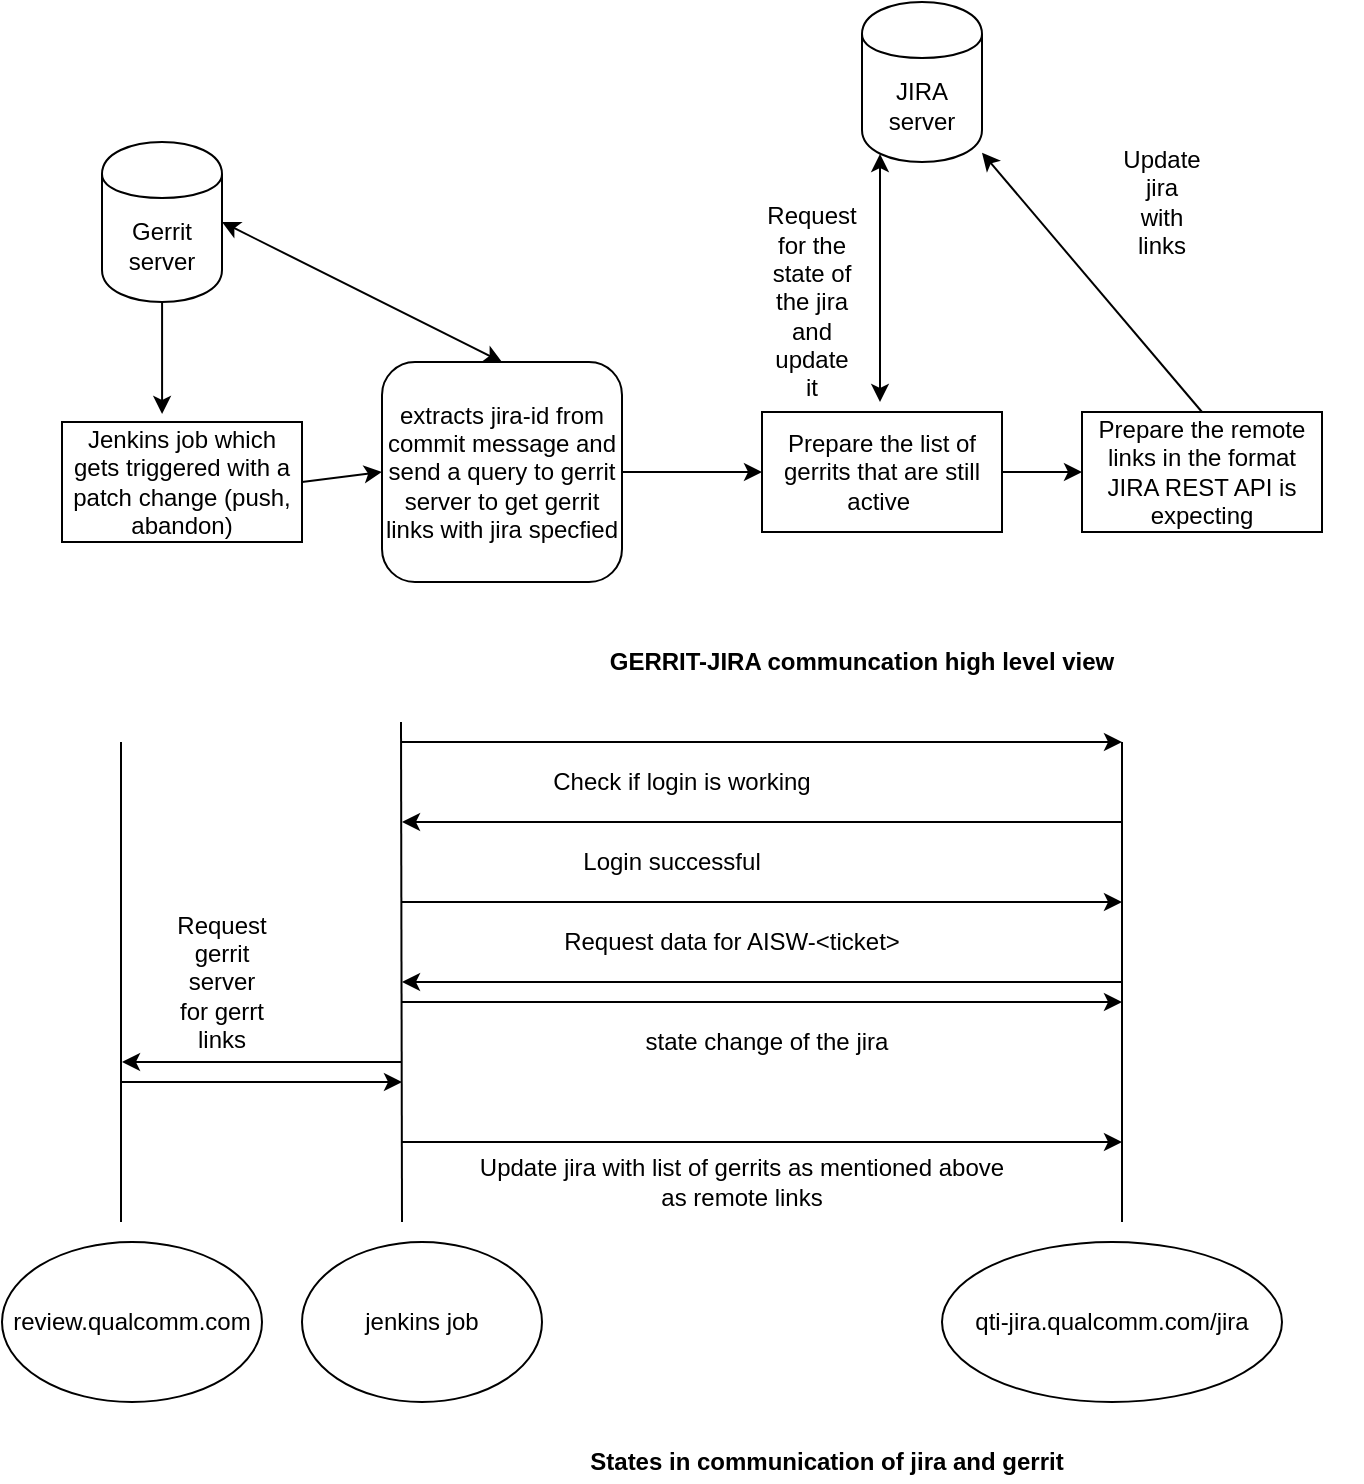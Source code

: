 <mxfile version="11.1.4" type="github"><diagram id="wy07QbC4X670sep4cySO" name="Page-1"><mxGraphModel dx="1182" dy="766" grid="1" gridSize="10" guides="1" tooltips="1" connect="1" arrows="1" fold="1" page="1" pageScale="1" pageWidth="850" pageHeight="1100" math="0" shadow="0"><root><mxCell id="0"/><mxCell id="1" parent="0"/><mxCell id="E2wToGp6SdlfprmFLnU0-4" style="edgeStyle=orthogonalEdgeStyle;rounded=0;orthogonalLoop=1;jettySize=auto;html=1;entryX=0.417;entryY=-0.067;entryDx=0;entryDy=0;entryPerimeter=0;" edge="1" parent="1" source="E2wToGp6SdlfprmFLnU0-1" target="E2wToGp6SdlfprmFLnU0-2"><mxGeometry relative="1" as="geometry"/></mxCell><mxCell id="E2wToGp6SdlfprmFLnU0-1" value="Gerrit server" style="shape=cylinder;whiteSpace=wrap;html=1;boundedLbl=1;backgroundOutline=1;" vertex="1" parent="1"><mxGeometry x="50" y="100" width="60" height="80" as="geometry"/></mxCell><mxCell id="E2wToGp6SdlfprmFLnU0-2" value="Jenkins job which gets triggered with a patch change (push, abandon)" style="rounded=0;whiteSpace=wrap;html=1;" vertex="1" parent="1"><mxGeometry x="30" y="240" width="120" height="60" as="geometry"/></mxCell><mxCell id="E2wToGp6SdlfprmFLnU0-9" style="edgeStyle=orthogonalEdgeStyle;rounded=0;orthogonalLoop=1;jettySize=auto;html=1;" edge="1" parent="1" source="E2wToGp6SdlfprmFLnU0-5" target="E2wToGp6SdlfprmFLnU0-8"><mxGeometry relative="1" as="geometry"/></mxCell><mxCell id="E2wToGp6SdlfprmFLnU0-5" value="extracts jira-id from commit message and send a query to gerrit server to get gerrit links with jira specfied" style="rounded=1;whiteSpace=wrap;html=1;" vertex="1" parent="1"><mxGeometry x="190" y="210" width="120" height="110" as="geometry"/></mxCell><mxCell id="E2wToGp6SdlfprmFLnU0-6" value="" style="endArrow=classic;startArrow=classic;html=1;exitX=1;exitY=0.5;exitDx=0;exitDy=0;entryX=0.5;entryY=0;entryDx=0;entryDy=0;" edge="1" parent="1" source="E2wToGp6SdlfprmFLnU0-1" target="E2wToGp6SdlfprmFLnU0-5"><mxGeometry width="50" height="50" relative="1" as="geometry"><mxPoint x="165" y="180" as="sourcePoint"/><mxPoint x="215" y="130" as="targetPoint"/></mxGeometry></mxCell><mxCell id="E2wToGp6SdlfprmFLnU0-7" value="" style="endArrow=classic;html=1;entryX=0;entryY=0.5;entryDx=0;entryDy=0;exitX=1;exitY=0.5;exitDx=0;exitDy=0;" edge="1" parent="1" source="E2wToGp6SdlfprmFLnU0-2" target="E2wToGp6SdlfprmFLnU0-5"><mxGeometry width="50" height="50" relative="1" as="geometry"><mxPoint x="30" y="370" as="sourcePoint"/><mxPoint x="80" y="320" as="targetPoint"/><Array as="points"/></mxGeometry></mxCell><mxCell id="E2wToGp6SdlfprmFLnU0-8" value="Prepare the list of gerrits that are still active&amp;nbsp;" style="rounded=0;whiteSpace=wrap;html=1;" vertex="1" parent="1"><mxGeometry x="380" y="235" width="120" height="60" as="geometry"/></mxCell><mxCell id="E2wToGp6SdlfprmFLnU0-10" value="JIRA server" style="shape=cylinder;whiteSpace=wrap;html=1;boundedLbl=1;backgroundOutline=1;" vertex="1" parent="1"><mxGeometry x="430" y="30" width="60" height="80" as="geometry"/></mxCell><mxCell id="E2wToGp6SdlfprmFLnU0-11" value="" style="endArrow=classic;startArrow=classic;html=1;entryX=0.15;entryY=0.95;entryDx=0;entryDy=0;entryPerimeter=0;" edge="1" parent="1" target="E2wToGp6SdlfprmFLnU0-10"><mxGeometry width="50" height="50" relative="1" as="geometry"><mxPoint x="439" y="230" as="sourcePoint"/><mxPoint x="80" y="340" as="targetPoint"/></mxGeometry></mxCell><mxCell id="E2wToGp6SdlfprmFLnU0-12" value="Request for the state of the jira and update it" style="text;html=1;strokeColor=none;fillColor=none;align=center;verticalAlign=middle;whiteSpace=wrap;rounded=0;" vertex="1" parent="1"><mxGeometry x="385" y="170" width="40" height="20" as="geometry"/></mxCell><mxCell id="E2wToGp6SdlfprmFLnU0-13" value="Prepare the remote links in the format JIRA REST API is expecting" style="rounded=0;whiteSpace=wrap;html=1;" vertex="1" parent="1"><mxGeometry x="540" y="235" width="120" height="60" as="geometry"/></mxCell><mxCell id="E2wToGp6SdlfprmFLnU0-14" value="" style="endArrow=classic;html=1;exitX=0.5;exitY=0;exitDx=0;exitDy=0;" edge="1" parent="1" source="E2wToGp6SdlfprmFLnU0-13" target="E2wToGp6SdlfprmFLnU0-10"><mxGeometry width="50" height="50" relative="1" as="geometry"><mxPoint x="30" y="390" as="sourcePoint"/><mxPoint x="80" y="340" as="targetPoint"/></mxGeometry></mxCell><mxCell id="E2wToGp6SdlfprmFLnU0-15" value="" style="endArrow=classic;html=1;entryX=0;entryY=0.5;entryDx=0;entryDy=0;exitX=1;exitY=0.5;exitDx=0;exitDy=0;" edge="1" parent="1" source="E2wToGp6SdlfprmFLnU0-8" target="E2wToGp6SdlfprmFLnU0-13"><mxGeometry width="50" height="50" relative="1" as="geometry"><mxPoint x="30" y="390" as="sourcePoint"/><mxPoint x="80" y="340" as="targetPoint"/></mxGeometry></mxCell><mxCell id="E2wToGp6SdlfprmFLnU0-16" value="Update jira with links" style="text;html=1;strokeColor=none;fillColor=none;align=center;verticalAlign=middle;whiteSpace=wrap;rounded=0;" vertex="1" parent="1"><mxGeometry x="560" y="120" width="40" height="20" as="geometry"/></mxCell><mxCell id="E2wToGp6SdlfprmFLnU0-17" value="&lt;b&gt;GERRIT-JIRA communcation high level view&lt;/b&gt;" style="text;html=1;strokeColor=none;fillColor=none;align=center;verticalAlign=middle;whiteSpace=wrap;rounded=0;" vertex="1" parent="1"><mxGeometry x="180" y="350" width="500" height="20" as="geometry"/></mxCell><mxCell id="E2wToGp6SdlfprmFLnU0-18" value="" style="endArrow=none;html=1;" edge="1" parent="1"><mxGeometry width="50" height="50" relative="1" as="geometry"><mxPoint x="200" y="640" as="sourcePoint"/><mxPoint x="199.5" y="390" as="targetPoint"/></mxGeometry></mxCell><mxCell id="E2wToGp6SdlfprmFLnU0-19" value="" style="endArrow=none;html=1;" edge="1" parent="1"><mxGeometry width="50" height="50" relative="1" as="geometry"><mxPoint x="560" y="640" as="sourcePoint"/><mxPoint x="560" y="400" as="targetPoint"/><Array as="points"/></mxGeometry></mxCell><mxCell id="E2wToGp6SdlfprmFLnU0-21" value="" style="endArrow=classic;html=1;" edge="1" parent="1"><mxGeometry width="50" height="50" relative="1" as="geometry"><mxPoint x="200" y="400" as="sourcePoint"/><mxPoint x="560" y="400" as="targetPoint"/></mxGeometry></mxCell><mxCell id="E2wToGp6SdlfprmFLnU0-23" value="Check if login is working" style="text;html=1;strokeColor=none;fillColor=none;align=center;verticalAlign=middle;whiteSpace=wrap;rounded=0;" vertex="1" parent="1"><mxGeometry x="200" y="410" width="280" height="20" as="geometry"/></mxCell><mxCell id="E2wToGp6SdlfprmFLnU0-25" value="" style="endArrow=classic;html=1;" edge="1" parent="1"><mxGeometry width="50" height="50" relative="1" as="geometry"><mxPoint x="560" y="440" as="sourcePoint"/><mxPoint x="200" y="440" as="targetPoint"/></mxGeometry></mxCell><mxCell id="E2wToGp6SdlfprmFLnU0-27" value="Login successful" style="text;html=1;strokeColor=none;fillColor=none;align=center;verticalAlign=middle;whiteSpace=wrap;rounded=0;" vertex="1" parent="1"><mxGeometry x="285" y="450" width="100" height="20" as="geometry"/></mxCell><mxCell id="E2wToGp6SdlfprmFLnU0-29" value="" style="endArrow=classic;html=1;" edge="1" parent="1"><mxGeometry width="50" height="50" relative="1" as="geometry"><mxPoint x="200" y="480" as="sourcePoint"/><mxPoint x="560" y="480" as="targetPoint"/></mxGeometry></mxCell><mxCell id="E2wToGp6SdlfprmFLnU0-30" value="Request data for AISW-&amp;lt;ticket&amp;gt;" style="text;html=1;strokeColor=none;fillColor=none;align=center;verticalAlign=middle;whiteSpace=wrap;rounded=0;" vertex="1" parent="1"><mxGeometry x="240" y="490" width="250" height="20" as="geometry"/></mxCell><mxCell id="E2wToGp6SdlfprmFLnU0-31" value="" style="endArrow=classic;html=1;" edge="1" parent="1"><mxGeometry width="50" height="50" relative="1" as="geometry"><mxPoint x="560" y="520" as="sourcePoint"/><mxPoint x="200" y="520" as="targetPoint"/></mxGeometry></mxCell><mxCell id="E2wToGp6SdlfprmFLnU0-32" value="" style="endArrow=none;html=1;" edge="1" parent="1"><mxGeometry width="50" height="50" relative="1" as="geometry"><mxPoint x="59.5" y="640" as="sourcePoint"/><mxPoint x="59.5" y="400" as="targetPoint"/><Array as="points"><mxPoint x="59.5" y="530"/></Array></mxGeometry></mxCell><mxCell id="E2wToGp6SdlfprmFLnU0-33" value="" style="endArrow=classic;html=1;" edge="1" parent="1"><mxGeometry width="50" height="50" relative="1" as="geometry"><mxPoint x="200" y="560" as="sourcePoint"/><mxPoint x="60" y="560" as="targetPoint"/></mxGeometry></mxCell><mxCell id="E2wToGp6SdlfprmFLnU0-34" value="Request gerrit server for gerrt links" style="text;html=1;strokeColor=none;fillColor=none;align=center;verticalAlign=middle;whiteSpace=wrap;rounded=0;" vertex="1" parent="1"><mxGeometry x="90" y="510" width="40" height="20" as="geometry"/></mxCell><mxCell id="E2wToGp6SdlfprmFLnU0-35" value="" style="endArrow=classic;html=1;" edge="1" parent="1"><mxGeometry width="50" height="50" relative="1" as="geometry"><mxPoint x="60" y="570" as="sourcePoint"/><mxPoint x="200" y="570" as="targetPoint"/></mxGeometry></mxCell><mxCell id="E2wToGp6SdlfprmFLnU0-36" value="" style="endArrow=classic;html=1;" edge="1" parent="1"><mxGeometry width="50" height="50" relative="1" as="geometry"><mxPoint x="200" y="530" as="sourcePoint"/><mxPoint x="560" y="530" as="targetPoint"/></mxGeometry></mxCell><mxCell id="E2wToGp6SdlfprmFLnU0-38" value="state change of the jira" style="text;html=1;strokeColor=none;fillColor=none;align=center;verticalAlign=middle;whiteSpace=wrap;rounded=0;" vertex="1" parent="1"><mxGeometry x="295" y="540" width="175" height="20" as="geometry"/></mxCell><mxCell id="E2wToGp6SdlfprmFLnU0-39" value="" style="endArrow=classic;html=1;" edge="1" parent="1"><mxGeometry width="50" height="50" relative="1" as="geometry"><mxPoint x="200" y="600" as="sourcePoint"/><mxPoint x="560" y="600" as="targetPoint"/></mxGeometry></mxCell><mxCell id="E2wToGp6SdlfprmFLnU0-40" value="Update jira with list of gerrits as mentioned above as remote links" style="text;html=1;strokeColor=none;fillColor=none;align=center;verticalAlign=middle;whiteSpace=wrap;rounded=0;" vertex="1" parent="1"><mxGeometry x="230" y="610" width="280" height="20" as="geometry"/></mxCell><mxCell id="E2wToGp6SdlfprmFLnU0-41" value="review.qualcomm.com" style="ellipse;whiteSpace=wrap;html=1;" vertex="1" parent="1"><mxGeometry y="650" width="130" height="80" as="geometry"/></mxCell><mxCell id="E2wToGp6SdlfprmFLnU0-42" value="jenkins job" style="ellipse;whiteSpace=wrap;html=1;" vertex="1" parent="1"><mxGeometry x="150" y="650" width="120" height="80" as="geometry"/></mxCell><mxCell id="E2wToGp6SdlfprmFLnU0-43" value="qti-jira.qualcomm.com/jira" style="ellipse;whiteSpace=wrap;html=1;" vertex="1" parent="1"><mxGeometry x="470" y="650" width="170" height="80" as="geometry"/></mxCell><mxCell id="E2wToGp6SdlfprmFLnU0-44" value="&lt;b&gt;States in communication of jira and gerrit&lt;/b&gt;" style="text;html=1;strokeColor=none;fillColor=none;align=center;verticalAlign=middle;whiteSpace=wrap;rounded=0;" vertex="1" parent="1"><mxGeometry x="275" y="750" width="275" height="20" as="geometry"/></mxCell></root></mxGraphModel></diagram></mxfile>